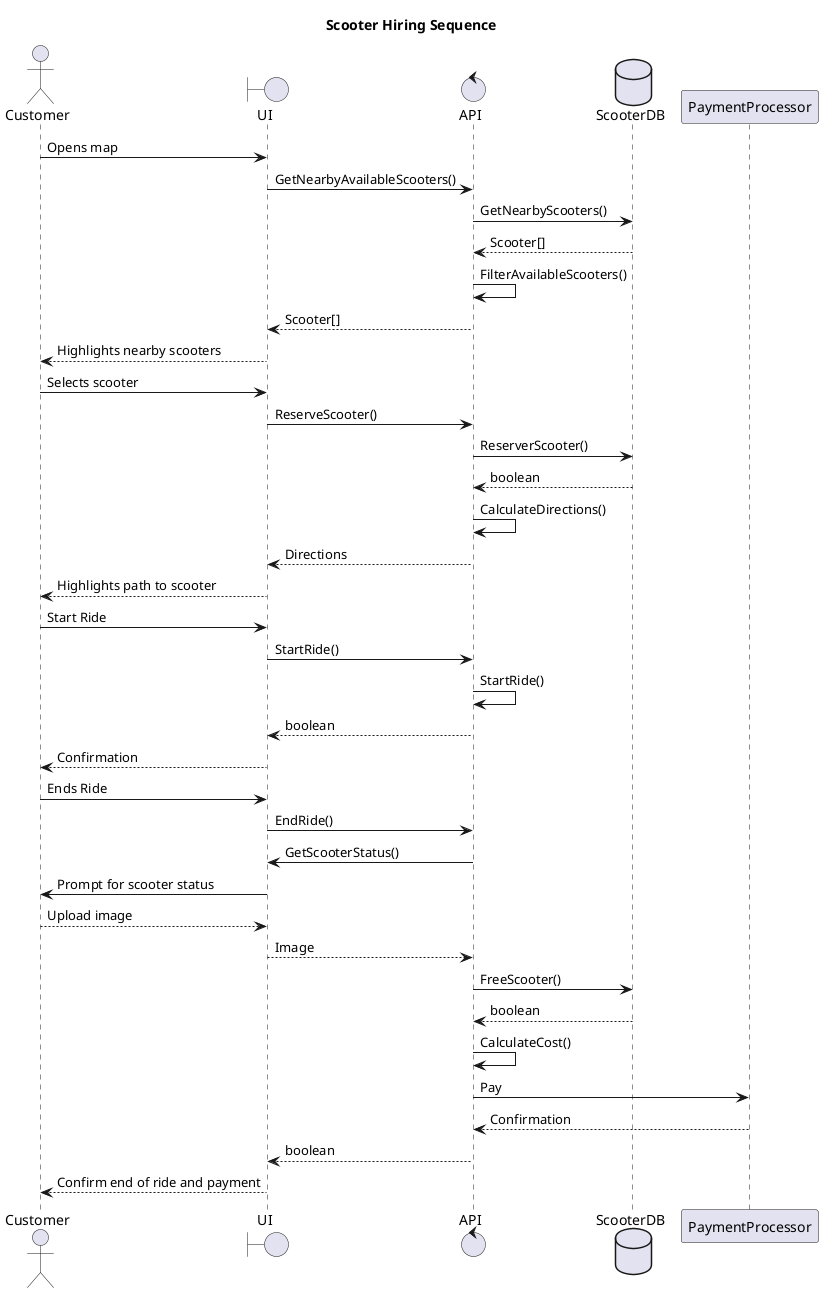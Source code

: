@startuml

title "Scooter Hiring Sequence"

Actor Customer
Boundary UI
Control API
Database ScooterDB

Customer -> UI : Opens map
UI -> API : GetNearbyAvailableScooters()
API -> ScooterDB : GetNearbyScooters()
API <-- ScooterDB : Scooter[]
API -> API : FilterAvailableScooters()
UI <-- API : Scooter[]
Customer <--UI : Highlights nearby scooters

Customer -> UI : Selects scooter
UI -> API : ReserveScooter()
API -> ScooterDB : ReserverScooter()
API <-- ScooterDB : boolean
API -> API : CalculateDirections()
UI <-- API : Directions
Customer <-- UI : Highlights path to scooter

Customer -> UI : Start Ride
UI -> API : StartRide()
API -> API : StartRide()
UI <-- API : boolean
Customer <-- UI : Confirmation

Customer -> UI : Ends Ride
UI -> API : EndRide()
UI <- API : GetScooterStatus()
Customer <- UI : Prompt for scooter status
Customer --> UI : Upload image
UI --> API : Image
API -> ScooterDB : FreeScooter()
API <-- ScooterDB : boolean
API -> API : CalculateCost()
API -> PaymentProcessor : Pay
API <-- PaymentProcessor : Confirmation
UI <-- API : boolean
Customer <-- UI : Confirm end of ride and payment

@enduml